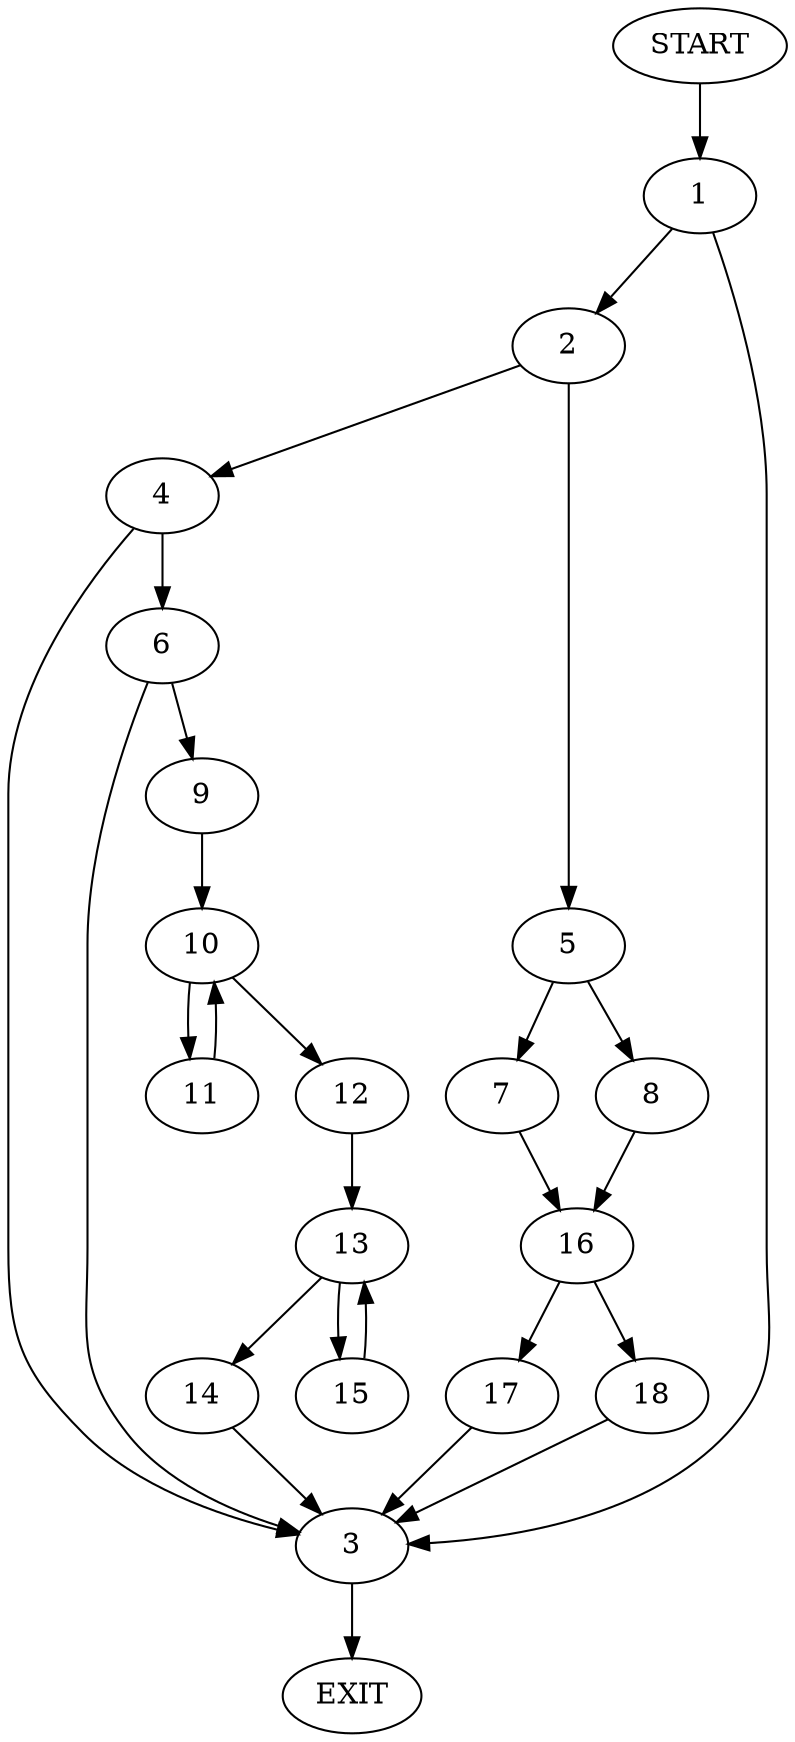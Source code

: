 digraph {
0 [label="START"]
19 [label="EXIT"]
0 -> 1
1 -> 2
1 -> 3
3 -> 19
2 -> 4
2 -> 5
4 -> 6
4 -> 3
5 -> 7
5 -> 8
6 -> 9
6 -> 3
9 -> 10
10 -> 11
10 -> 12
11 -> 10
12 -> 13
13 -> 14
13 -> 15
15 -> 13
14 -> 3
7 -> 16
8 -> 16
16 -> 17
16 -> 18
18 -> 3
17 -> 3
}
